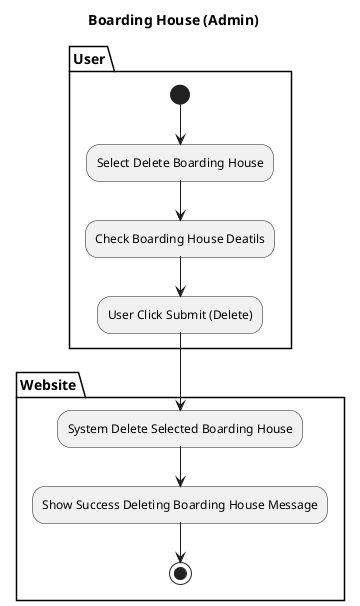 @startuml
title Boarding House (Admin)
partition User {
(*) --> "Select Delete Boarding House"
    --> "Check Boarding House Deatils"
    --> "User Click Submit (Delete)"
}

partition Website {
    "User Click Submit (Delete)" --> "System Delete Selected Boarding House"
    --> "Show Success Deleting Boarding House Message"
    --> (*)
}
@enduml